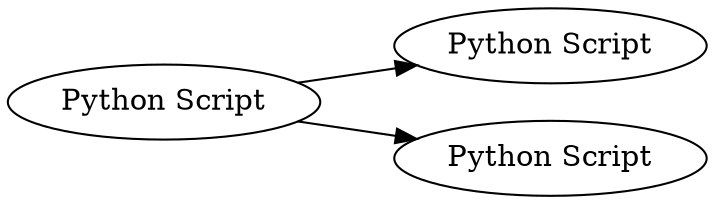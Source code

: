 digraph {
	1 [label="Python Script"]
	2 [label="Python Script"]
	3 [label="Python Script"]
	1 -> 2
	1 -> 3
	rankdir=LR
}
